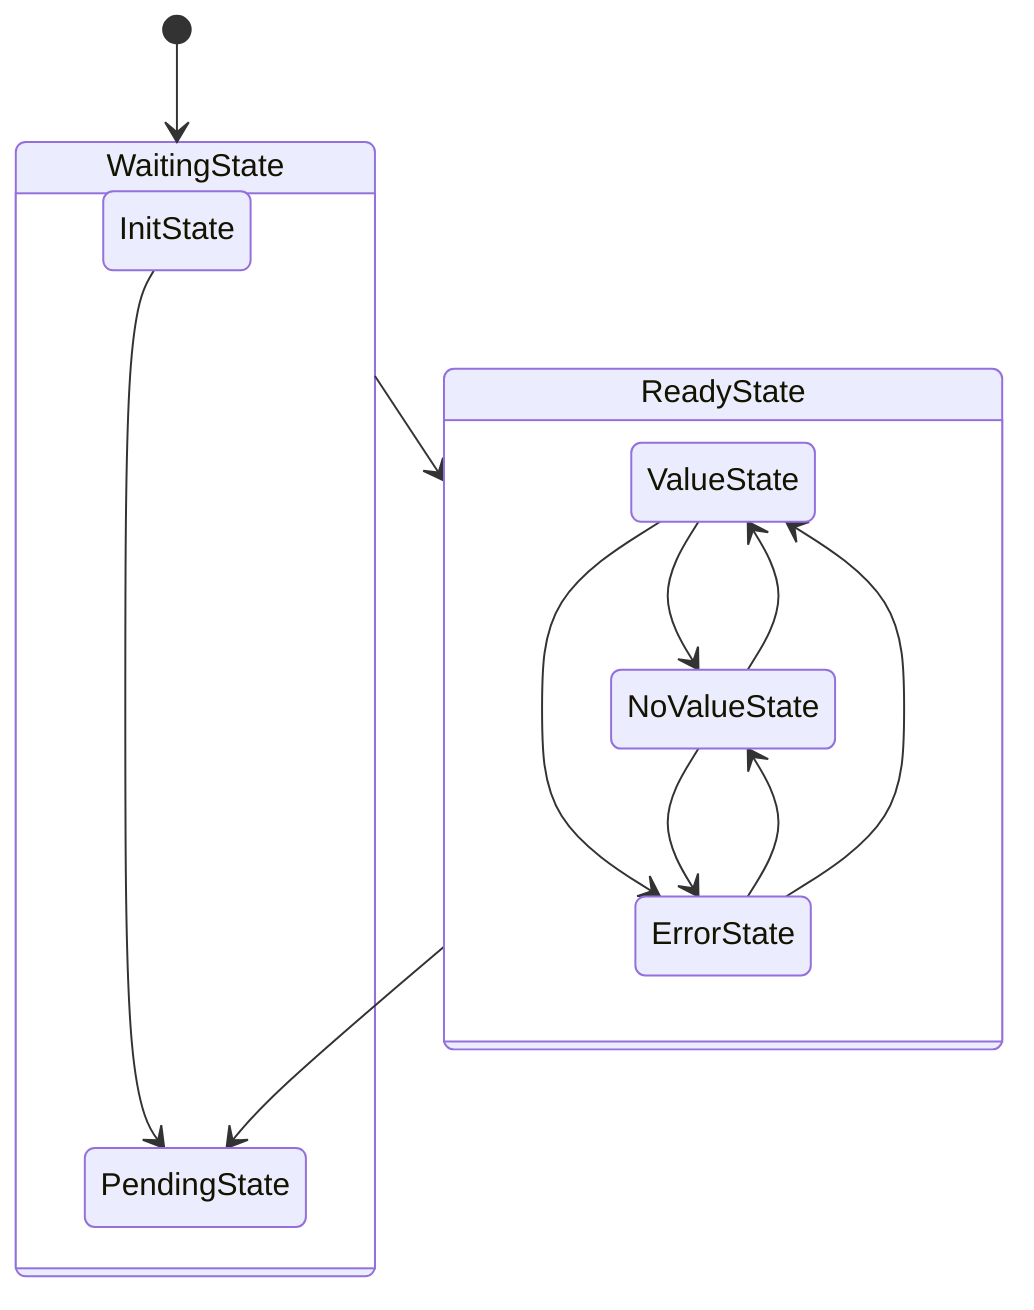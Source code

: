 stateDiagram-v2
  [*] --> WaitingState
  state WaitingState {
    InitState --> PendingState
  }
  WaitingState --> ReadyState
  ReadyState --> PendingState
  state ReadyState {
    ValueState --> NoValueState
    ValueState --> ErrorState
    ErrorState --> NoValueState
    ErrorState --> ValueState
    NoValueState --> ValueState
    NoValueState --> ErrorState
  }